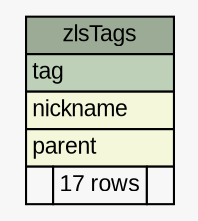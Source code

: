 // dot 2.26.3 on Windows 7 6.1
// SchemaSpy rev Unknown
digraph "zlsTags" {
  graph [
    rankdir="RL"
    bgcolor="#f7f7f7"
    nodesep="0.18"
    ranksep="0.46"
    fontname="Arial"
    fontsize="11"
  ];
  node [
    fontname="Arial"
    fontsize="11"
    shape="plaintext"
  ];
  edge [
    arrowsize="0.8"
  ];
  "zlsTags" [
    label=<
    <TABLE BORDER="0" CELLBORDER="1" CELLSPACING="0" BGCOLOR="#ffffff">
      <TR><TD COLSPAN="3" BGCOLOR="#9bab96" ALIGN="CENTER">zlsTags</TD></TR>
      <TR><TD PORT="tag" COLSPAN="3" BGCOLOR="#bed1b8" ALIGN="LEFT">tag</TD></TR>
      <TR><TD PORT="nickname" COLSPAN="3" BGCOLOR="#f4f7da" ALIGN="LEFT">nickname</TD></TR>
      <TR><TD PORT="parent" COLSPAN="3" BGCOLOR="#f4f7da" ALIGN="LEFT">parent</TD></TR>
      <TR><TD ALIGN="LEFT" BGCOLOR="#f7f7f7">  </TD><TD ALIGN="RIGHT" BGCOLOR="#f7f7f7">17 rows</TD><TD ALIGN="RIGHT" BGCOLOR="#f7f7f7">  </TD></TR>
    </TABLE>>
    URL="tables/zlsTags.html"
    tooltip="zlsTags"
  ];
}
